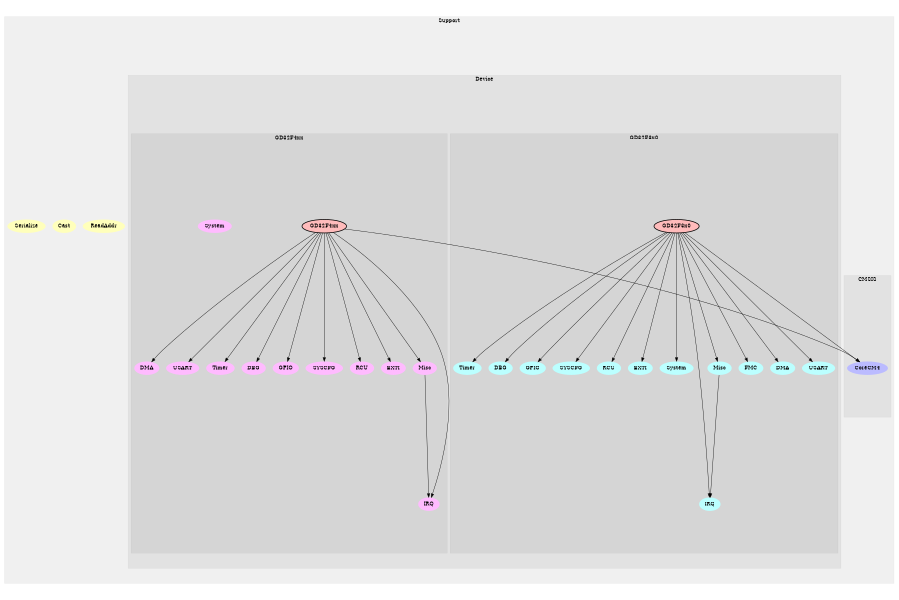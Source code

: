 digraph G {
size="6,4";
ratio="fill";
subgraph cluster_0 {
label="Support";
color="#0000000F";
style="filled";
u1[label="ReadAddr",style="filled",fillcolor="#ffffbb",penwidth="0"];
u2[label="Cast",style="filled",fillcolor="#ffffbb",penwidth="0"];
u3[label="Serialize",style="filled",fillcolor="#ffffbb",penwidth="0"];
subgraph cluster_1 {
label="CMSIS";
color="#0000000F";
style="filled";
u0[label="CoreCM4",style="filled",fillcolor="#bbbbff",penwidth="0"];

}
subgraph cluster_2 {
label="Device";
color="#0000000F";
style="filled";
subgraph cluster_3 {
label="GD32F3x0";
color="#0000000F";
style="filled";
u28[label="GD32F3x0",style="filled,bold",fillcolor="#ffbbbb"];
u16[label="GPIO",style="filled",fillcolor="#bbffff",penwidth="0"];
u17[label="SYSCFG",style="filled",fillcolor="#bbffff",penwidth="0"];
u18[label="RCU",style="filled",fillcolor="#bbffff",penwidth="0"];
u19[label="EXTI",style="filled",fillcolor="#bbffff",penwidth="0"];
u20[label="System",style="filled",fillcolor="#bbffff",penwidth="0"];
u21[label="Misc",style="filled",fillcolor="#bbffff",penwidth="0"];
u22[label="IRQ",style="filled",fillcolor="#bbffff",penwidth="0"];
u23[label="FMC",style="filled",fillcolor="#bbffff",penwidth="0"];
u24[label="DMA",style="filled",fillcolor="#bbffff",penwidth="0"];
u25[label="USART",style="filled",fillcolor="#bbffff",penwidth="0"];
u26[label="Timer",style="filled",fillcolor="#bbffff",penwidth="0"];
u27[label="DBG",style="filled",fillcolor="#bbffff",penwidth="0"];

}
subgraph cluster_4 {
label="GD32F4xx";
color="#0000000F";
style="filled";
u4[label="GD32F4xx",style="filled,bold",fillcolor="#ffbbbb"];
u5[label="GPIO",style="filled",fillcolor="#ffbbff",penwidth="0"];
u6[label="SYSCFG",style="filled",fillcolor="#ffbbff",penwidth="0"];
u7[label="RCU",style="filled",fillcolor="#ffbbff",penwidth="0"];
u8[label="EXTI",style="filled",fillcolor="#ffbbff",penwidth="0"];
u9[label="System",style="filled",fillcolor="#ffbbff",penwidth="0"];
u10[label="Misc",style="filled",fillcolor="#ffbbff",penwidth="0"];
u11[label="IRQ",style="filled",fillcolor="#ffbbff",penwidth="0"];
u12[label="DMA",style="filled",fillcolor="#ffbbff",penwidth="0"];
u13[label="USART",style="filled",fillcolor="#ffbbff",penwidth="0"];
u14[label="Timer",style="filled",fillcolor="#ffbbff",penwidth="0"];
u15[label="DBG",style="filled",fillcolor="#ffbbff",penwidth="0"];

}

}

}
u4 -> u0;
u4 -> u5;
u4 -> u6;
u4 -> u7;
u4 -> u8;
u4 -> u10;
u4 -> u11;
u4 -> u12;
u4 -> u13;
u4 -> u14;
u4 -> u15;
u10 -> u11;
u21 -> u22;
u28 -> u0;
u28 -> u16;
u28 -> u17;
u28 -> u18;
u28 -> u19;
u28 -> u20;
u28 -> u21;
u28 -> u22;
u28 -> u23;
u28 -> u24;
u28 -> u25;
u28 -> u26;
u28 -> u27;

}

